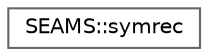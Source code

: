 digraph "Graphical Class Hierarchy"
{
 // LATEX_PDF_SIZE
  bgcolor="transparent";
  edge [fontname=Helvetica,fontsize=10,labelfontname=Helvetica,labelfontsize=10];
  node [fontname=Helvetica,fontsize=10,shape=box,height=0.2,width=0.4];
  rankdir="LR";
  Node0 [id="Node000000",label="SEAMS::symrec",height=0.2,width=0.4,color="grey40", fillcolor="white", style="filled",URL="$structSEAMS_1_1symrec.html",tooltip=" "];
}
